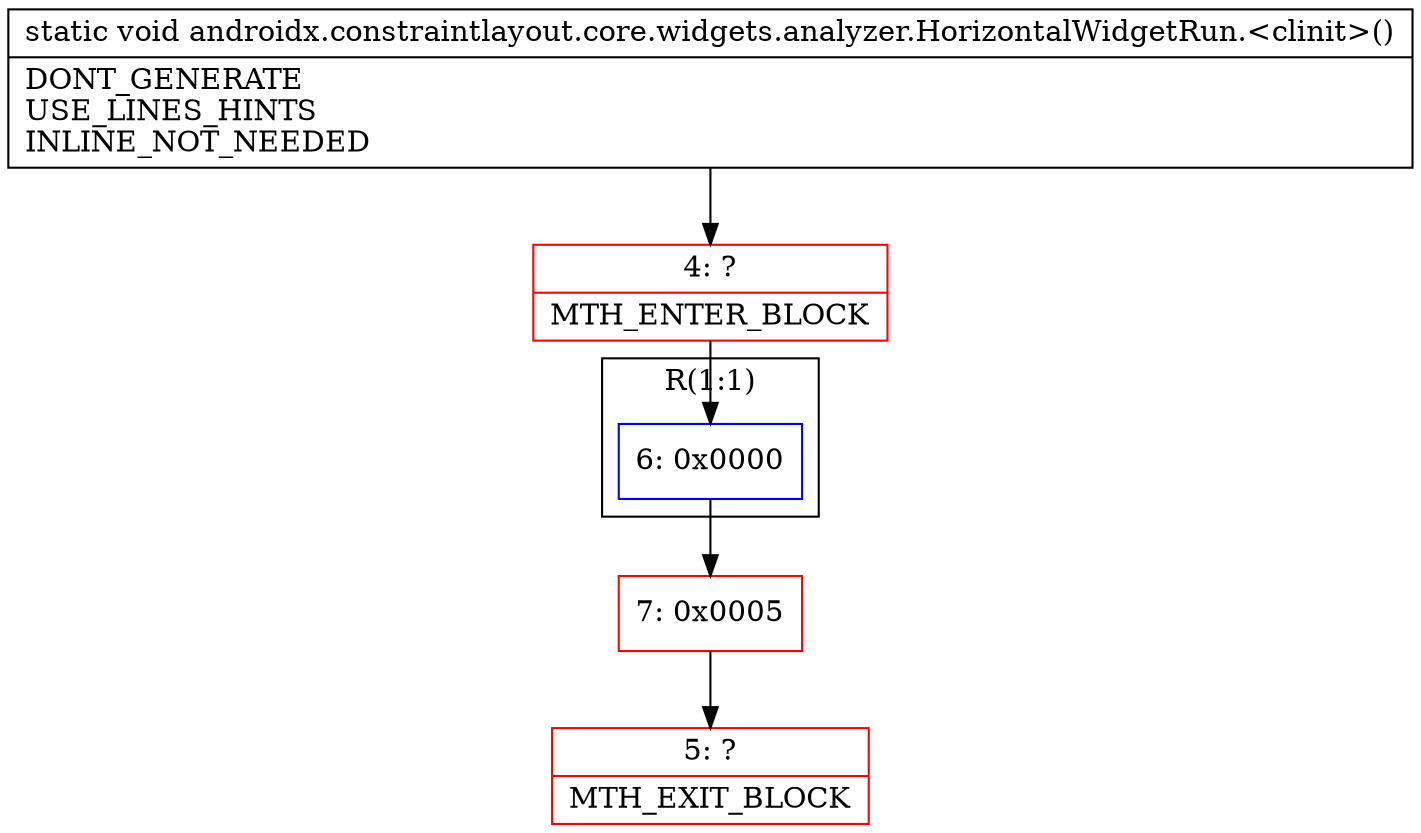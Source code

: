 digraph "CFG forandroidx.constraintlayout.core.widgets.analyzer.HorizontalWidgetRun.\<clinit\>()V" {
subgraph cluster_Region_1391215706 {
label = "R(1:1)";
node [shape=record,color=blue];
Node_6 [shape=record,label="{6\:\ 0x0000}"];
}
Node_4 [shape=record,color=red,label="{4\:\ ?|MTH_ENTER_BLOCK\l}"];
Node_7 [shape=record,color=red,label="{7\:\ 0x0005}"];
Node_5 [shape=record,color=red,label="{5\:\ ?|MTH_EXIT_BLOCK\l}"];
MethodNode[shape=record,label="{static void androidx.constraintlayout.core.widgets.analyzer.HorizontalWidgetRun.\<clinit\>()  | DONT_GENERATE\lUSE_LINES_HINTS\lINLINE_NOT_NEEDED\l}"];
MethodNode -> Node_4;Node_6 -> Node_7;
Node_4 -> Node_6;
Node_7 -> Node_5;
}

